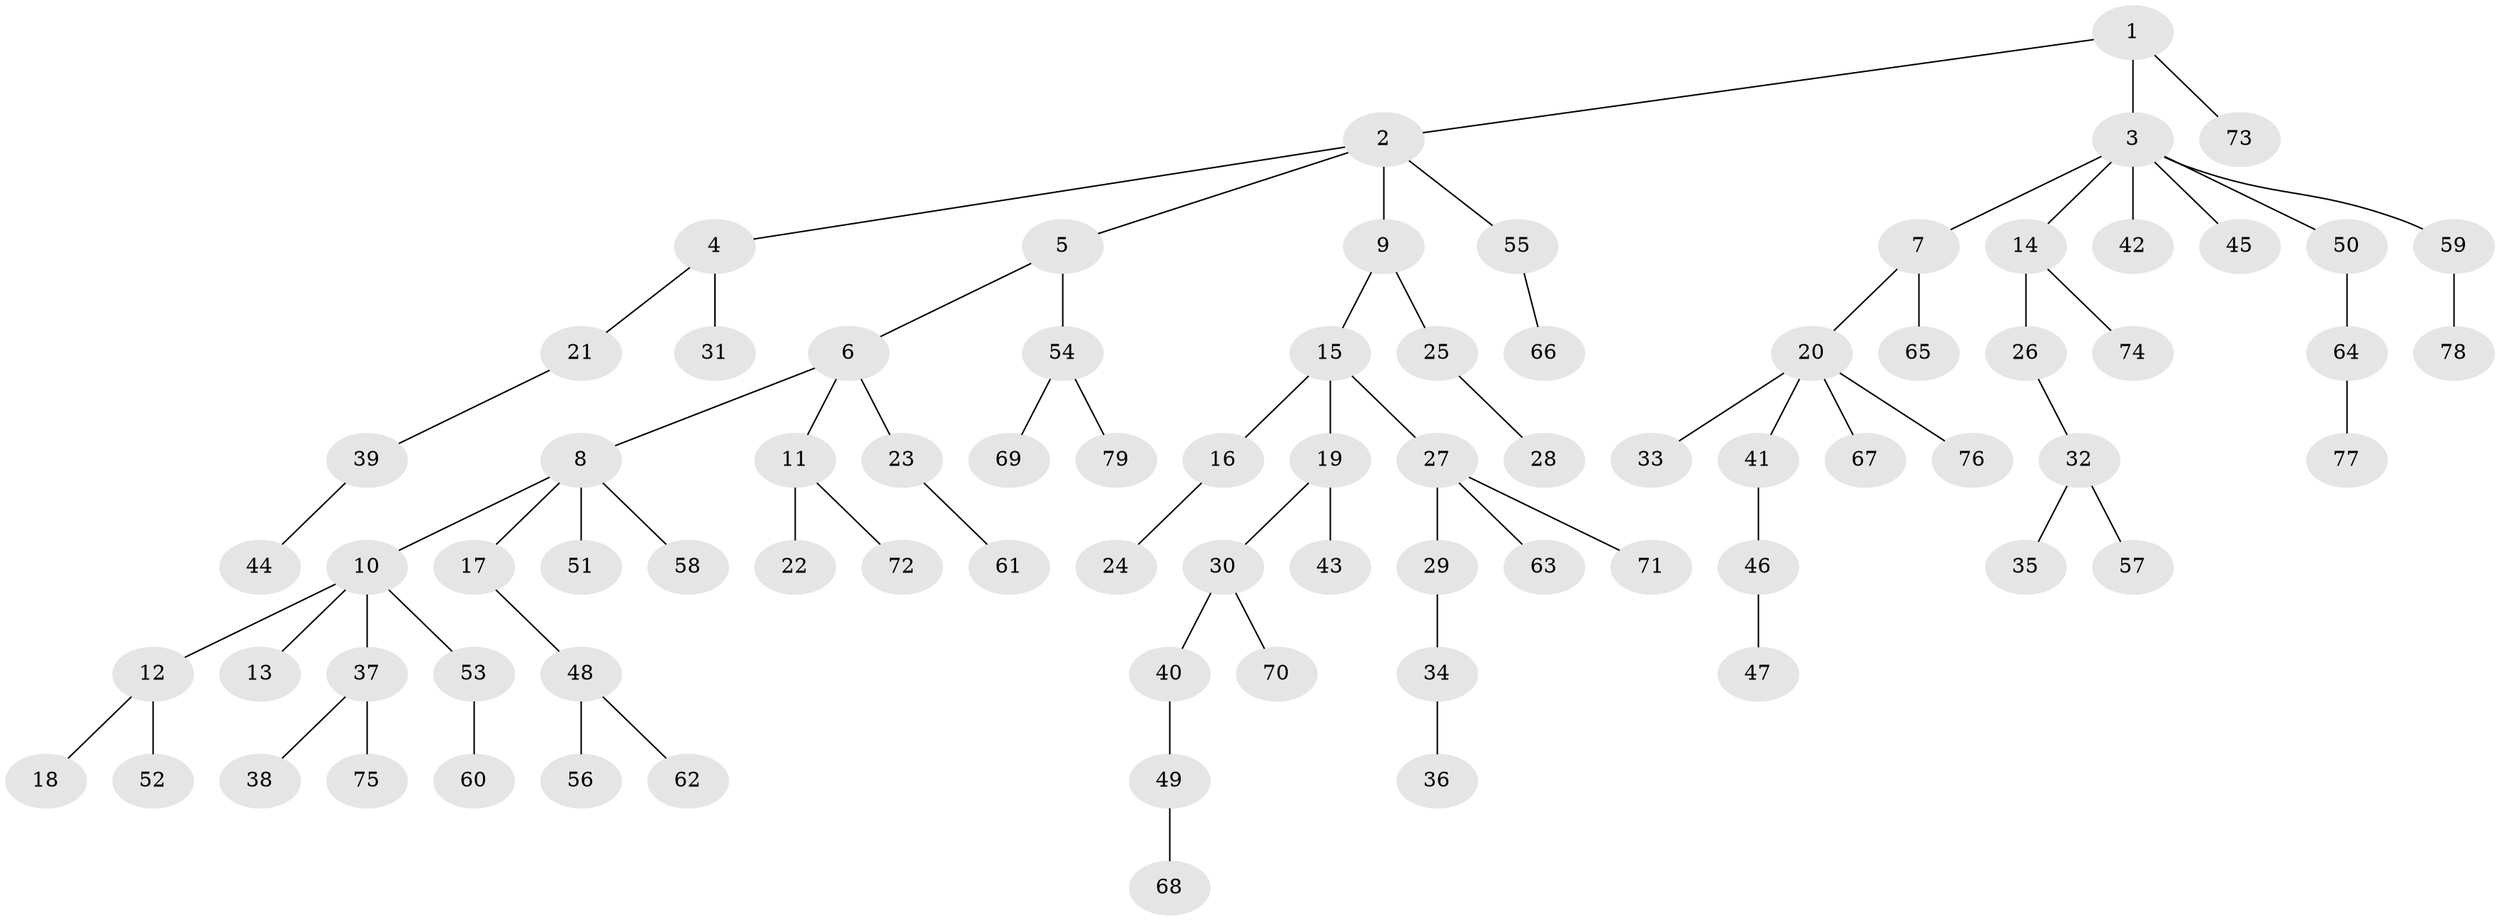 // Generated by graph-tools (version 1.1) at 2025/11/02/27/25 16:11:28]
// undirected, 79 vertices, 78 edges
graph export_dot {
graph [start="1"]
  node [color=gray90,style=filled];
  1;
  2;
  3;
  4;
  5;
  6;
  7;
  8;
  9;
  10;
  11;
  12;
  13;
  14;
  15;
  16;
  17;
  18;
  19;
  20;
  21;
  22;
  23;
  24;
  25;
  26;
  27;
  28;
  29;
  30;
  31;
  32;
  33;
  34;
  35;
  36;
  37;
  38;
  39;
  40;
  41;
  42;
  43;
  44;
  45;
  46;
  47;
  48;
  49;
  50;
  51;
  52;
  53;
  54;
  55;
  56;
  57;
  58;
  59;
  60;
  61;
  62;
  63;
  64;
  65;
  66;
  67;
  68;
  69;
  70;
  71;
  72;
  73;
  74;
  75;
  76;
  77;
  78;
  79;
  1 -- 2;
  1 -- 3;
  1 -- 73;
  2 -- 4;
  2 -- 5;
  2 -- 9;
  2 -- 55;
  3 -- 7;
  3 -- 14;
  3 -- 42;
  3 -- 45;
  3 -- 50;
  3 -- 59;
  4 -- 21;
  4 -- 31;
  5 -- 6;
  5 -- 54;
  6 -- 8;
  6 -- 11;
  6 -- 23;
  7 -- 20;
  7 -- 65;
  8 -- 10;
  8 -- 17;
  8 -- 51;
  8 -- 58;
  9 -- 15;
  9 -- 25;
  10 -- 12;
  10 -- 13;
  10 -- 37;
  10 -- 53;
  11 -- 22;
  11 -- 72;
  12 -- 18;
  12 -- 52;
  14 -- 26;
  14 -- 74;
  15 -- 16;
  15 -- 19;
  15 -- 27;
  16 -- 24;
  17 -- 48;
  19 -- 30;
  19 -- 43;
  20 -- 33;
  20 -- 41;
  20 -- 67;
  20 -- 76;
  21 -- 39;
  23 -- 61;
  25 -- 28;
  26 -- 32;
  27 -- 29;
  27 -- 63;
  27 -- 71;
  29 -- 34;
  30 -- 40;
  30 -- 70;
  32 -- 35;
  32 -- 57;
  34 -- 36;
  37 -- 38;
  37 -- 75;
  39 -- 44;
  40 -- 49;
  41 -- 46;
  46 -- 47;
  48 -- 56;
  48 -- 62;
  49 -- 68;
  50 -- 64;
  53 -- 60;
  54 -- 69;
  54 -- 79;
  55 -- 66;
  59 -- 78;
  64 -- 77;
}
